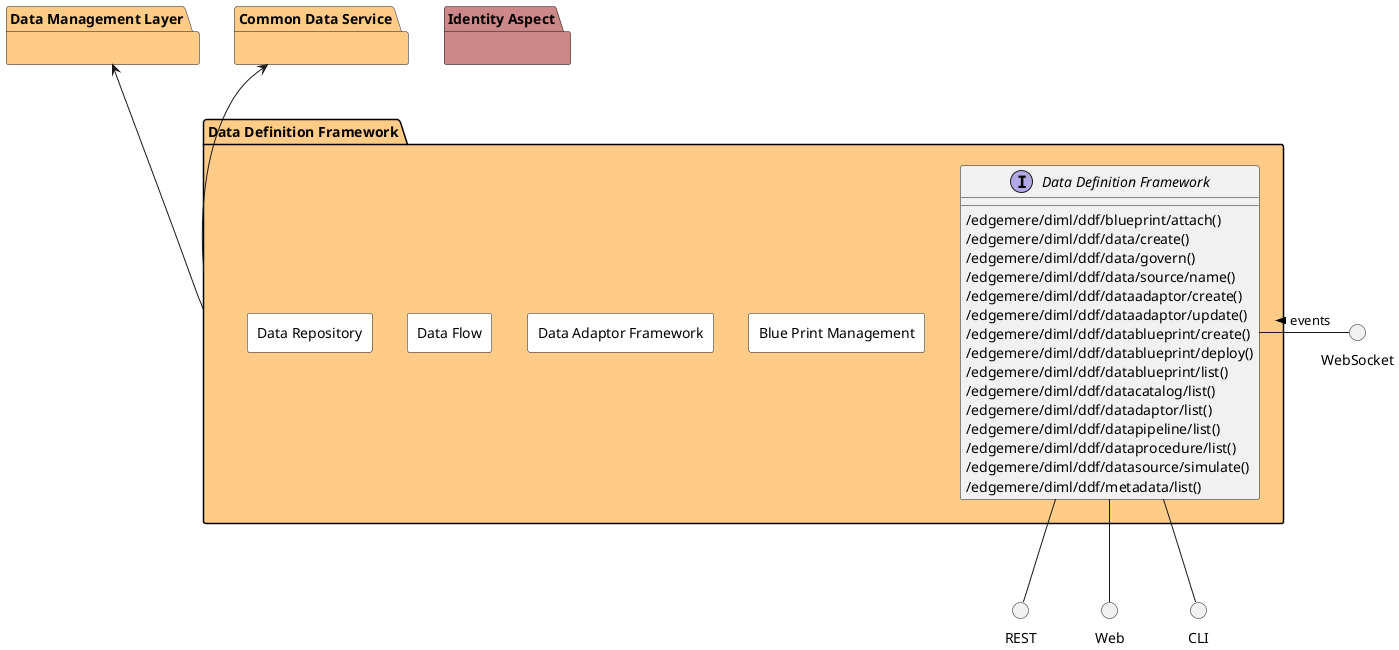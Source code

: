 @startuml


package "Data Management Layer" #ffcc88 {

}

package "Common Data Service" #ffcc88 {

}

package "Data Definition Framework" #ffcc88 {

}

package "Identity Aspect" #cc8888 {

}


package "Data Definition Framework" #ffcc88 {

    interface "Data Definition Framework" as i {
    
            /edgemere/diml/ddf/blueprint/attach()
            /edgemere/diml/ddf/data/create()
            /edgemere/diml/ddf/data/govern()
            /edgemere/diml/ddf/data/source/name()
            /edgemere/diml/ddf/dataadaptor/create()
            /edgemere/diml/ddf/dataadaptor/update()
            /edgemere/diml/ddf/datablueprint/create()
            /edgemere/diml/ddf/datablueprint/deploy()
            /edgemere/diml/ddf/datablueprint/list()
            /edgemere/diml/ddf/datacatalog/list()
            /edgemere/diml/ddf/datadaptor/list()
            /edgemere/diml/ddf/datapipeline/list()
            /edgemere/diml/ddf/dataprocedure/list()
            /edgemere/diml/ddf/datasource/simulate()
            /edgemere/diml/ddf/metadata/list()
    
    }
}

circle REST
circle Web
circle CLI
circle WebSocket

i -down- Web
i -down- CLI
i -down- REST
WebSocket -left- i: events >

package "Data Definition Framework" #ffcc88 {


rectangle "Blue Print Management" #white {
}

rectangle "Data Adaptor Framework" #white {
}

rectangle "Data Flow" #white {
}

rectangle "Data Repository" #white {
}

}


    "Data Management Layer" <-- "Data Definition Framework"

    "Common Data Service" <-- "Data Definition Framework"


@enduml
